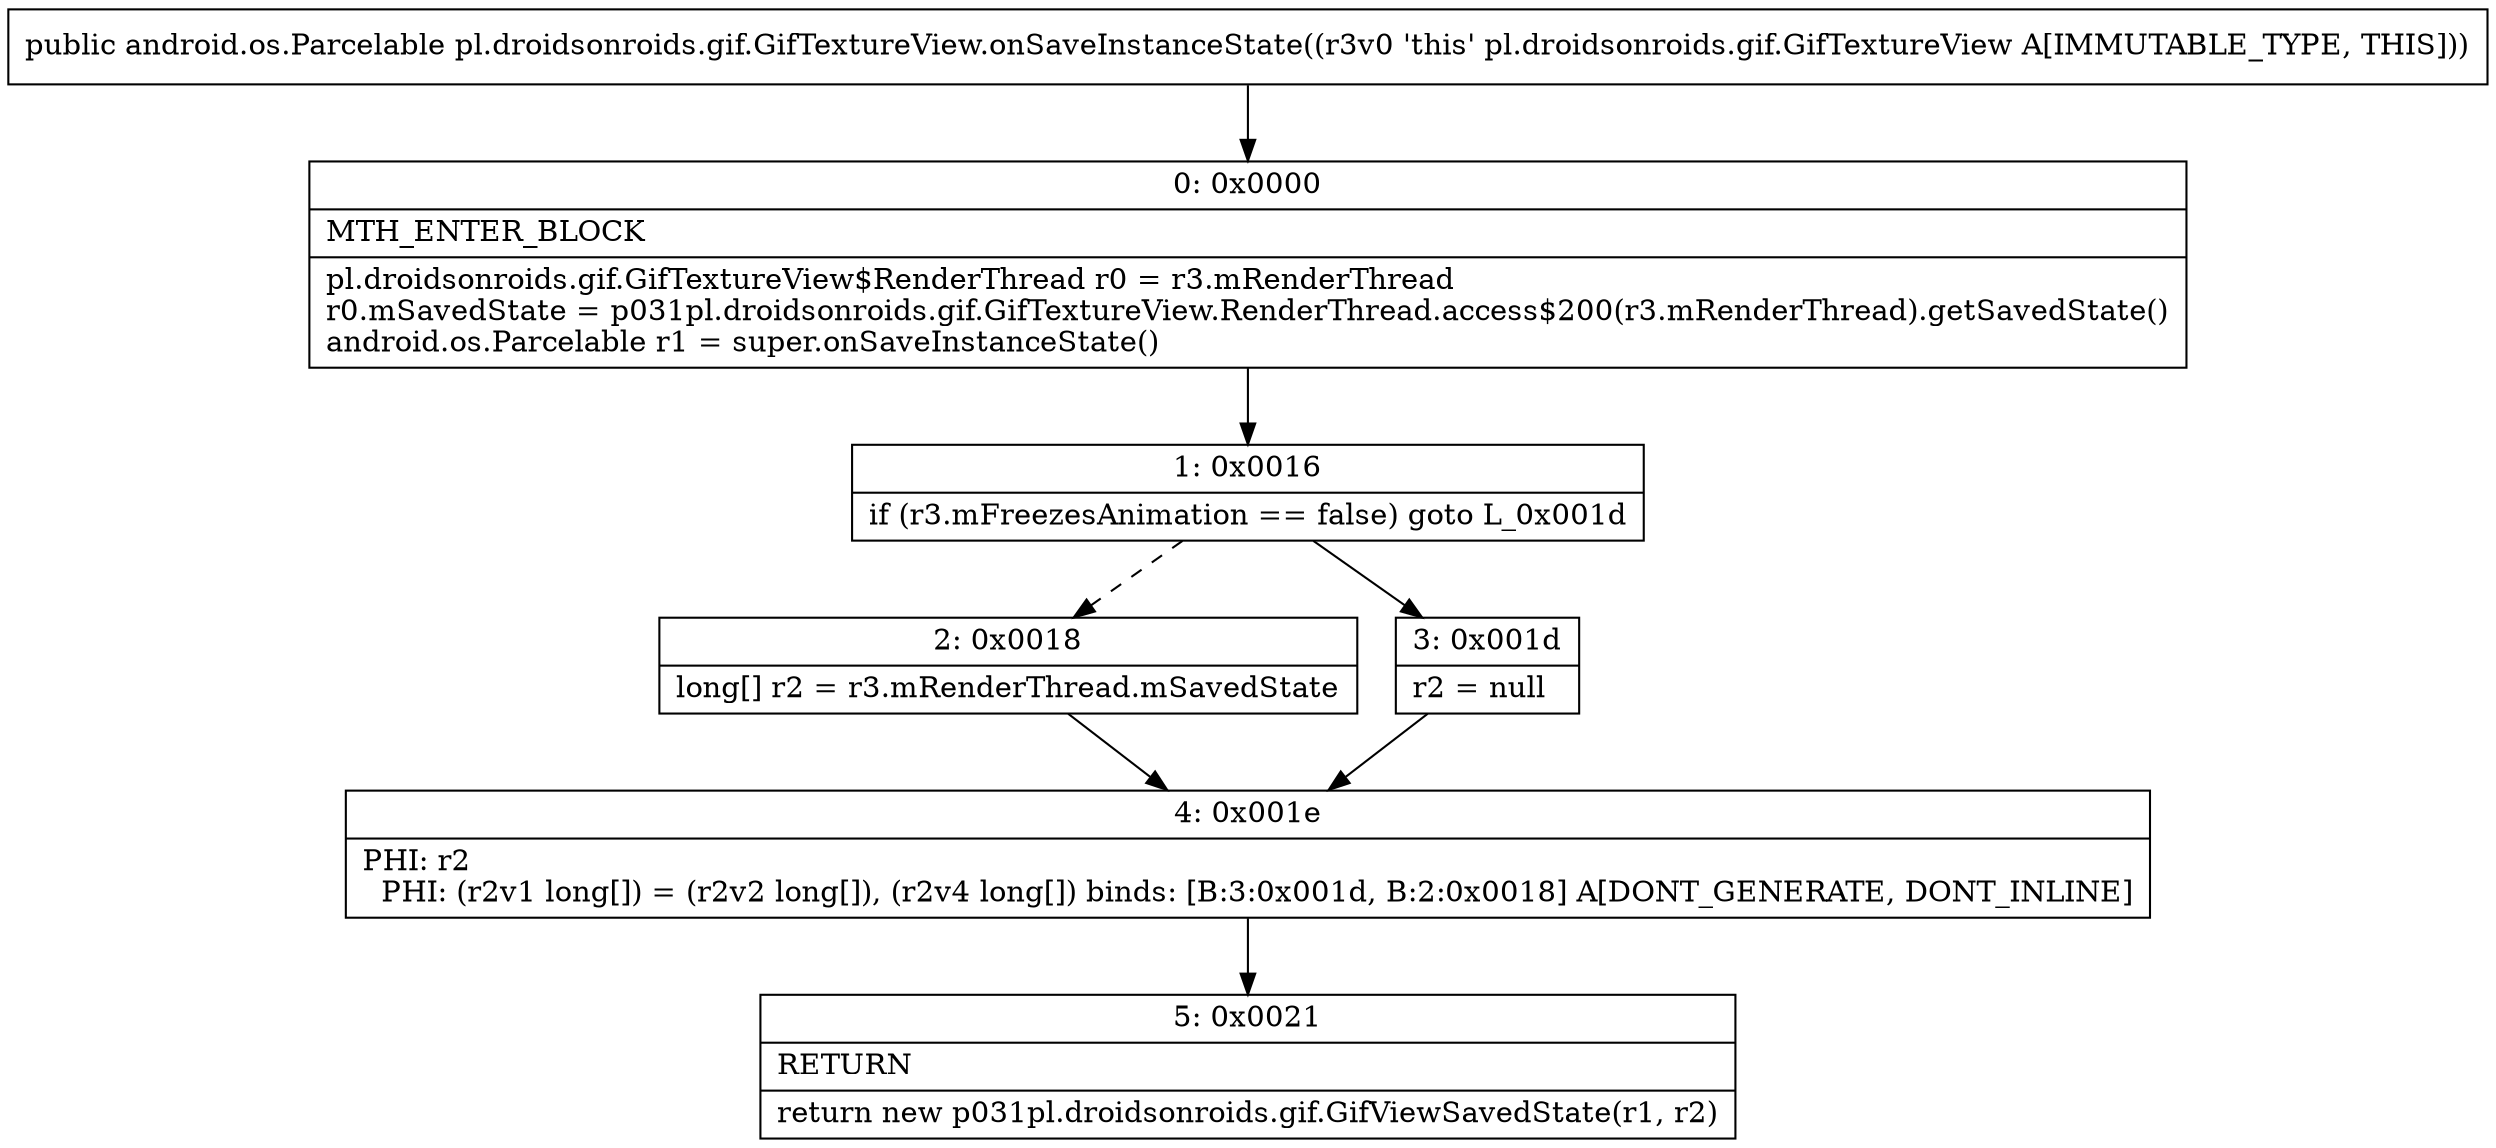 digraph "CFG forpl.droidsonroids.gif.GifTextureView.onSaveInstanceState()Landroid\/os\/Parcelable;" {
Node_0 [shape=record,label="{0\:\ 0x0000|MTH_ENTER_BLOCK\l|pl.droidsonroids.gif.GifTextureView$RenderThread r0 = r3.mRenderThread\lr0.mSavedState = p031pl.droidsonroids.gif.GifTextureView.RenderThread.access$200(r3.mRenderThread).getSavedState()\landroid.os.Parcelable r1 = super.onSaveInstanceState()\l}"];
Node_1 [shape=record,label="{1\:\ 0x0016|if (r3.mFreezesAnimation == false) goto L_0x001d\l}"];
Node_2 [shape=record,label="{2\:\ 0x0018|long[] r2 = r3.mRenderThread.mSavedState\l}"];
Node_3 [shape=record,label="{3\:\ 0x001d|r2 = null\l}"];
Node_4 [shape=record,label="{4\:\ 0x001e|PHI: r2 \l  PHI: (r2v1 long[]) = (r2v2 long[]), (r2v4 long[]) binds: [B:3:0x001d, B:2:0x0018] A[DONT_GENERATE, DONT_INLINE]\l}"];
Node_5 [shape=record,label="{5\:\ 0x0021|RETURN\l|return new p031pl.droidsonroids.gif.GifViewSavedState(r1, r2)\l}"];
MethodNode[shape=record,label="{public android.os.Parcelable pl.droidsonroids.gif.GifTextureView.onSaveInstanceState((r3v0 'this' pl.droidsonroids.gif.GifTextureView A[IMMUTABLE_TYPE, THIS])) }"];
MethodNode -> Node_0;
Node_0 -> Node_1;
Node_1 -> Node_2[style=dashed];
Node_1 -> Node_3;
Node_2 -> Node_4;
Node_3 -> Node_4;
Node_4 -> Node_5;
}

